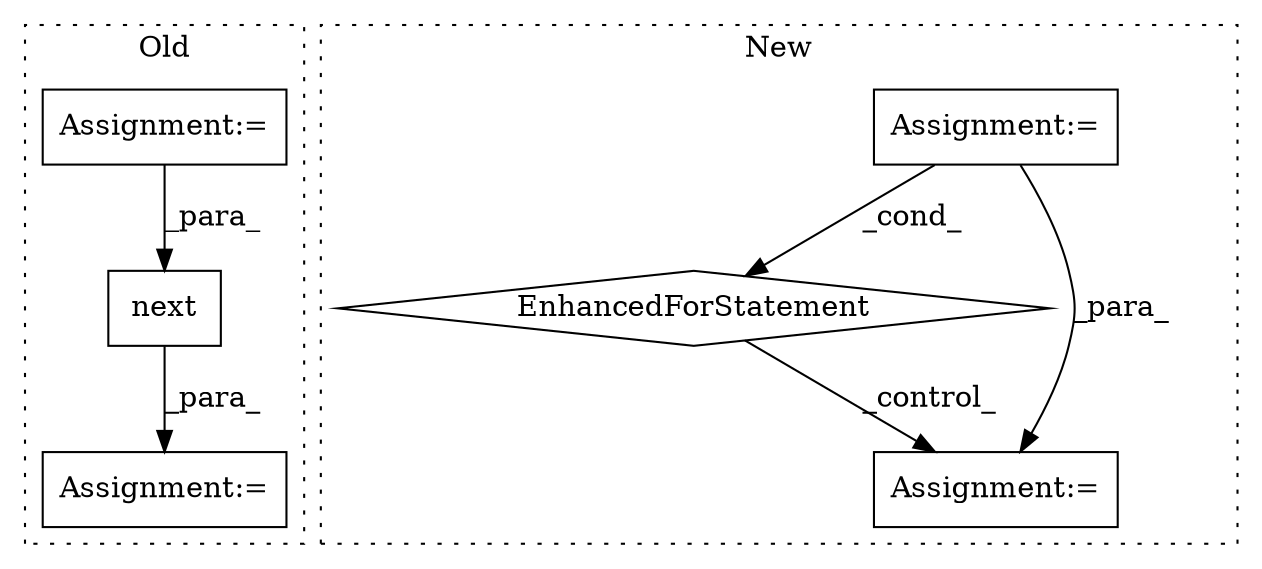 digraph G {
subgraph cluster0 {
1 [label="next" a="32" s="1802,1943" l="14,-3" shape="box"];
4 [label="Assignment:=" a="7" s="1801" l="1" shape="box"];
6 [label="Assignment:=" a="7" s="1483" l="35" shape="box"];
label = "Old";
style="dotted";
}
subgraph cluster1 {
2 [label="EnhancedForStatement" a="70" s="1473,1548" l="57,2" shape="diamond"];
3 [label="Assignment:=" a="7" s="1473,1548" l="57,2" shape="box"];
5 [label="Assignment:=" a="7" s="1747" l="1" shape="box"];
label = "New";
style="dotted";
}
1 -> 4 [label="_para_"];
2 -> 5 [label="_control_"];
3 -> 5 [label="_para_"];
3 -> 2 [label="_cond_"];
6 -> 1 [label="_para_"];
}